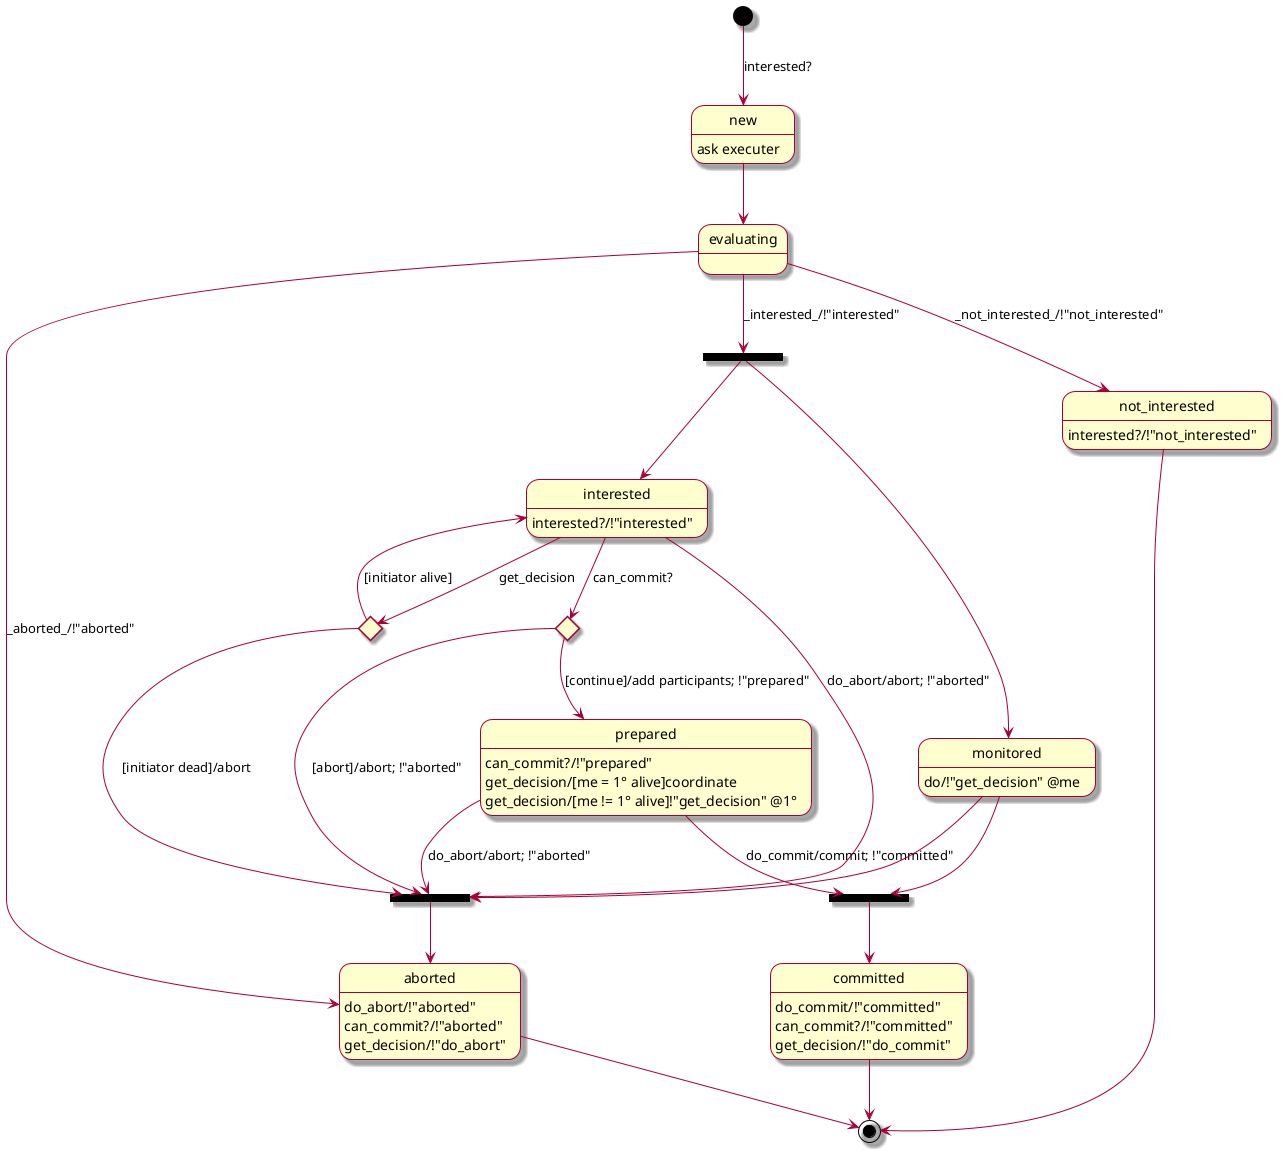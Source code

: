 @startuml
skin rose

[*] --> new : interested?
new : ask executer
new --> evaluating

evaluating --> aborted : _aborted_/!"aborted"
aborted : do_abort/!"aborted"
aborted : can_commit?/!"aborted"
aborted : get_decision/!"do_abort"
aborted --> [*]

evaluating --> not_interested : _not_interested_/!"not_interested"
not_interested : interested?/!"not_interested"
not_interested --> [*]

state par_start <<fork>>
evaluating --> par_start : _interested_/!"interested"

par_start --> interested
interested : interested?/!"interested"

state par_abort <<fork>>
interested --> par_abort : do_abort/abort; !"aborted"

state choice_get_decision <<choice>>
interested --> choice_get_decision : get_decision
choice_get_decision --> interested : [initiator alive]
choice_get_decision --> par_abort : [initiator dead]/abort

state choice_can_commit <<choice>>
interested --> choice_can_commit : can_commit?
choice_can_commit --> par_abort : [abort]/abort; !"aborted"

choice_can_commit --> prepared : [continue]/add participants; !"prepared"
prepared : can_commit?/!"prepared"
prepared : get_decision/[me = 1° alive]coordinate
prepared : get_decision/[me != 1° alive]!"get_decision" @1°
prepared --> par_abort : do_abort/abort; !"aborted"

state par_commit <<fork>>
prepared --> par_commit : do_commit/commit; !"committed"

par_abort --> aborted

par_commit --> committed
committed : do_commit/!"committed"
committed : can_commit?/!"committed"
committed : get_decision/!"do_commit"
committed --> [*]

par_start --> monitored
monitored : do/!"get_decision" @me
monitored --> par_commit
monitored --> par_abort

@enduml

